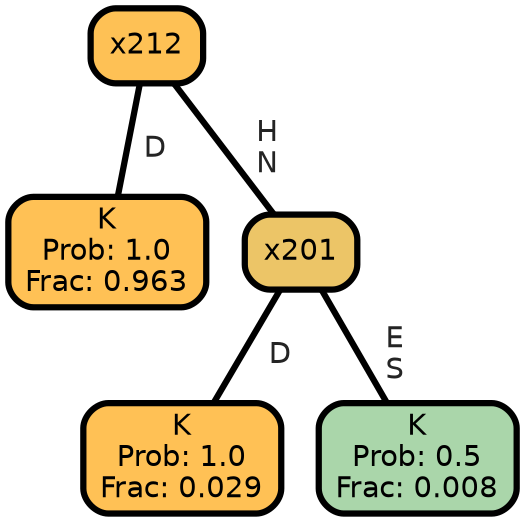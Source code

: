 graph Tree {
node [shape=box, style="filled, rounded",color="black",penwidth="3",fontcolor="black",                 fontname=helvetica] ;
graph [ranksep="0 equally", splines=straight,                 bgcolor=transparent, dpi=200] ;
edge [fontname=helvetica, fontweight=bold,fontcolor=grey14,color=black] ;
0 [label="K
Prob: 1.0
Frac: 0.963", fillcolor="#ffc155"] ;
1 [label="x212", fillcolor="#fec155"] ;
2 [label="K
Prob: 1.0
Frac: 0.029", fillcolor="#ffc155"] ;
3 [label="x201", fillcolor="#ecc567"] ;
4 [label="K
Prob: 0.5
Frac: 0.008", fillcolor="#aad6aa"] ;
1 -- 0 [label=" D",penwidth=3] ;
1 -- 3 [label=" H\n N",penwidth=3] ;
3 -- 2 [label=" D",penwidth=3] ;
3 -- 4 [label=" E\n S",penwidth=3] ;
{rank = same;}}